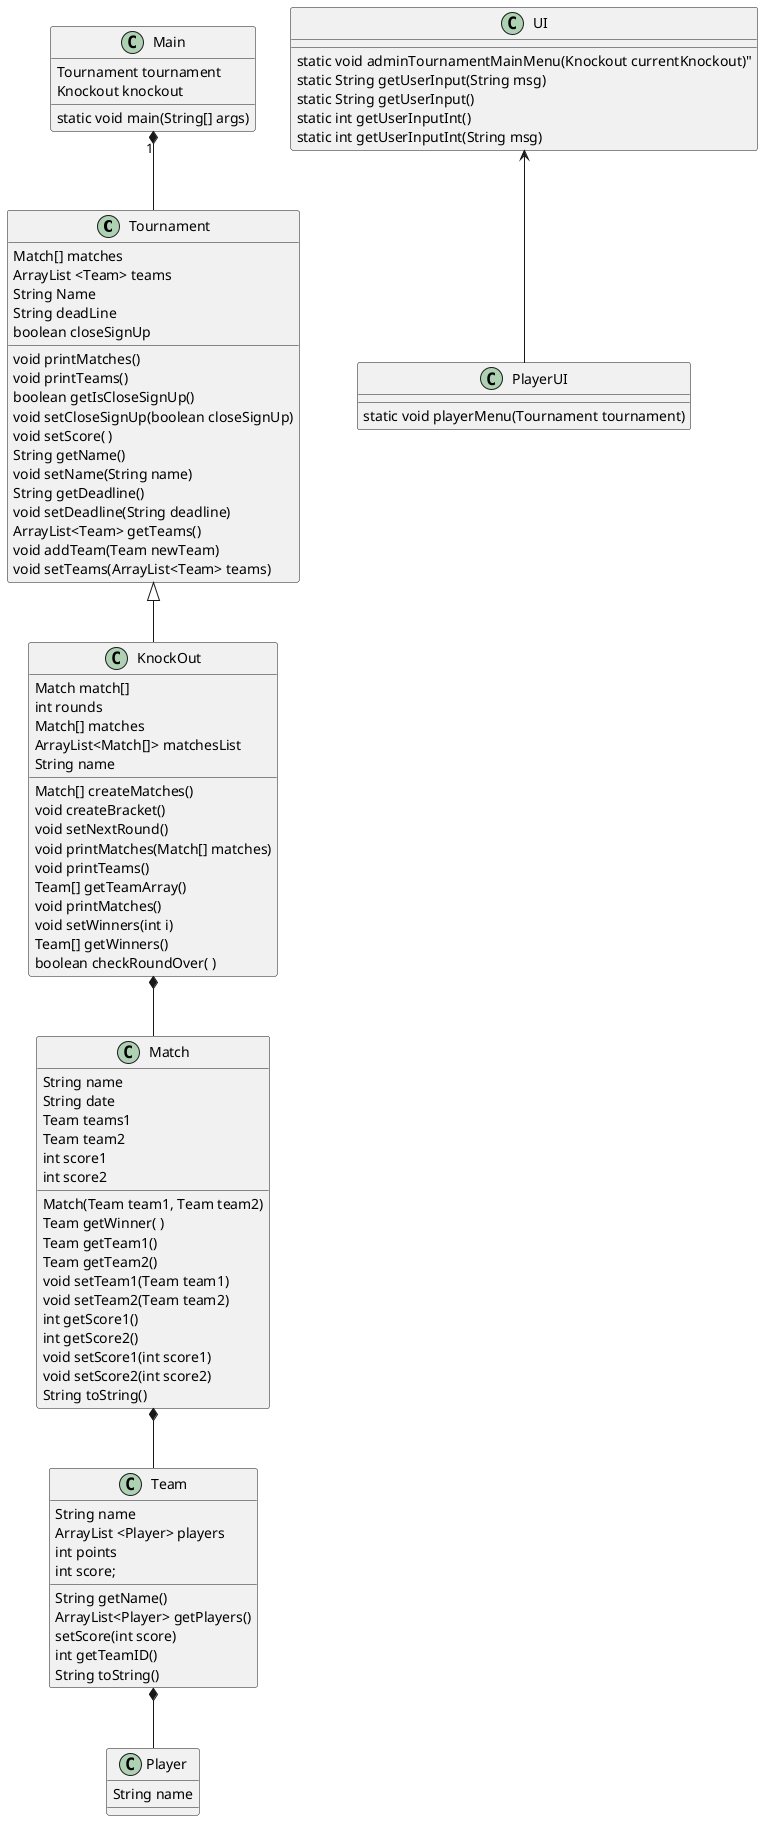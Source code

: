 @startuml
'https://plantuml.com/class-diagram



class Tournament
'class Foosball
'class GroupTournament
class KnockOut
class Player
class Match
class Team
class UI



Main "1" *-- Tournament
Tournament <|-- KnockOut

'Tournament <-- Foosball
'Foosball <|-- KnockOut
'Foosball <|-- GroupTournament

KnockOut *-- Match
'GroupTournament *-- Match

UI <-- PlayerUI

Match *-- Team
Team *-- Player


Main : Tournament tournament
Main : Knockout knockout
Main : static void main(String[] args)

Tournament : Match[] matches
Tournament : ArrayList <Team> teams
Tournament : String Name
Tournament : String deadLine
Tournament : boolean closeSignUp
Tournament : void printMatches()
Tournament : void printTeams()
Tournament : boolean getIsCloseSignUp()
Tournament : void setCloseSignUp(boolean closeSignUp)
Tournament : void setScore( )
Tournament : String getName()
Tournament : void setName(String name)
Tournament : String getDeadline()
Tournament : void setDeadline(String deadline)
Tournament : ArrayList<Team> getTeams()
Tournament : void addTeam(Team newTeam)
Tournament : void setTeams(ArrayList<Team> teams)

KnockOut : Match match[]
KnockOut : int rounds
KnockOut : Match[] matches
KnockOut : ArrayList<Match[]> matchesList
KnockOut : String name
KnockOut : Match[] createMatches()
KnockOut : void createBracket()
KnockOut : void setNextRound()
KnockOut : void printMatches(Match[] matches)
KnockOut : void printTeams()
KnockOut : Team[] getTeamArray()
KnockOut : void printMatches()
KnockOut : void setWinners(int i)
KnockOut : Team[] getWinners()
KnockOut : boolean checkRoundOver( )

'Team array maybe?
Match : String name
Match : String date
Match : Team teams1
Match : Team team2
Match : int score1
Match : int score2
Match : Match(Team team1, Team team2)

Match : Team getWinner( )
Match : Team getTeam1()
Match : Team getTeam2()
Match : void setTeam1(Team team1)
Match : void setTeam2(Team team2)
Match : int getScore1()
Match : int getScore2()
Match : void setScore1(int score1)
Match : void setScore2(int score2)
Match : String toString()

Team : String name
Team : ArrayList <Player> players
Team : int points
Team : int score;
Team : String getName()
Team : ArrayList<Player> getPlayers()
Team : setScore(int score)
Team : int getTeamID()
Team : String toString()

'UI : static Match currentMatch
'UI : static ArrayList<Match> currentMatches
UI : static void adminTournamentMainMenu(Knockout currentKnockout)"
UI : static String getUserInput(String msg)
UI : static String getUserInput()
UI : static int getUserInputInt()
UI : static int getUserInputInt(String msg)

PlayerUI : static void playerMenu(Tournament tournament)


Player : String name


@enduml
